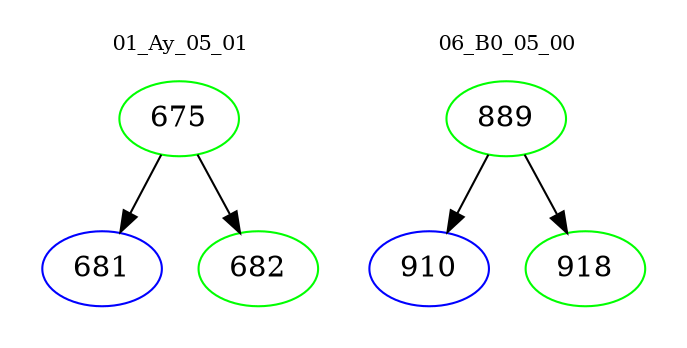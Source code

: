 digraph{
subgraph cluster_0 {
color = white
label = "01_Ay_05_01";
fontsize=10;
T0_675 [label="675", color="green"]
T0_675 -> T0_681 [color="black"]
T0_681 [label="681", color="blue"]
T0_675 -> T0_682 [color="black"]
T0_682 [label="682", color="green"]
}
subgraph cluster_1 {
color = white
label = "06_B0_05_00";
fontsize=10;
T1_889 [label="889", color="green"]
T1_889 -> T1_910 [color="black"]
T1_910 [label="910", color="blue"]
T1_889 -> T1_918 [color="black"]
T1_918 [label="918", color="green"]
}
}
